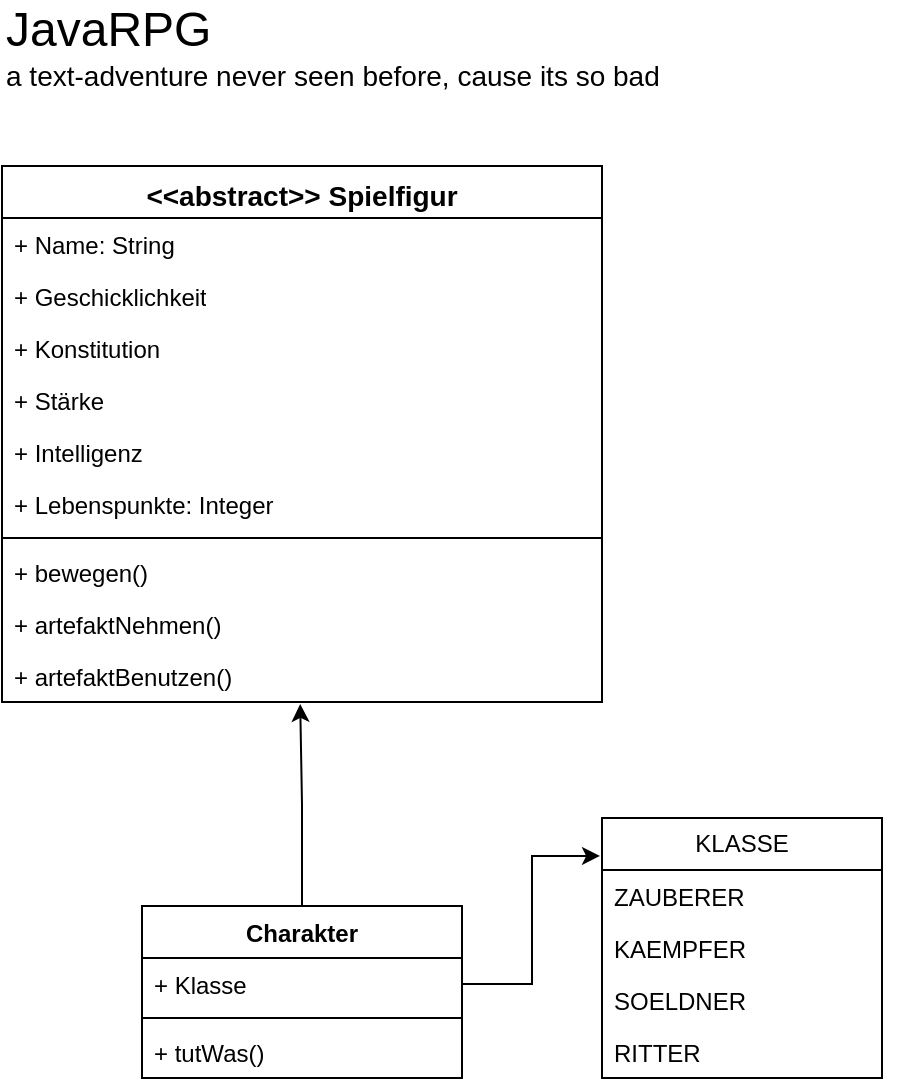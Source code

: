 <mxfile version="22.0.8" type="github">
  <diagram name="Page-1" id="e7e014a7-5840-1c2e-5031-d8a46d1fe8dd">
    <mxGraphModel dx="1068" dy="719" grid="1" gridSize="10" guides="1" tooltips="1" connect="1" arrows="1" fold="1" page="1" pageScale="1" pageWidth="1169" pageHeight="826" background="none" math="0" shadow="0">
      <root>
        <mxCell id="0" />
        <mxCell id="1" parent="0" />
        <mxCell id="KxmDBf08k_2V5Sk_drXI-52" value="&lt;font&gt;&lt;font size=&quot;5&quot;&gt;JavaRPG&lt;/font&gt;&lt;br&gt;&lt;font style=&quot;font-size: 14px;&quot;&gt;a text-adventure never seen before, cause its so bad&lt;/font&gt;&lt;br&gt;&lt;/font&gt;" style="text;html=1;strokeColor=none;fillColor=none;align=left;verticalAlign=middle;whiteSpace=wrap;rounded=0;" parent="1" vertex="1">
          <mxGeometry x="50" y="50" width="460" height="40" as="geometry" />
        </mxCell>
        <mxCell id="aS2L8fvpFliQiwjULPtV-26" value="&lt;font style=&quot;font-size: 14px;&quot;&gt;&amp;lt;&amp;lt;abstract&amp;gt;&amp;gt; Spielfigur&lt;/font&gt;" style="swimlane;fontStyle=1;align=center;verticalAlign=top;childLayout=stackLayout;horizontal=1;startSize=26;horizontalStack=0;resizeParent=1;resizeParentMax=0;resizeLast=0;collapsible=1;marginBottom=0;whiteSpace=wrap;html=1;" vertex="1" parent="1">
          <mxGeometry x="50" y="130" width="300" height="268" as="geometry" />
        </mxCell>
        <mxCell id="aS2L8fvpFliQiwjULPtV-43" value="+ Name: String" style="text;strokeColor=none;fillColor=none;align=left;verticalAlign=top;spacingLeft=4;spacingRight=4;overflow=hidden;rotatable=0;points=[[0,0.5],[1,0.5]];portConstraint=eastwest;whiteSpace=wrap;html=1;" vertex="1" parent="aS2L8fvpFliQiwjULPtV-26">
          <mxGeometry y="26" width="300" height="26" as="geometry" />
        </mxCell>
        <mxCell id="aS2L8fvpFliQiwjULPtV-48" value="+ Geschicklichkeit" style="text;strokeColor=none;fillColor=none;align=left;verticalAlign=top;spacingLeft=4;spacingRight=4;overflow=hidden;rotatable=0;points=[[0,0.5],[1,0.5]];portConstraint=eastwest;whiteSpace=wrap;html=1;" vertex="1" parent="aS2L8fvpFliQiwjULPtV-26">
          <mxGeometry y="52" width="300" height="26" as="geometry" />
        </mxCell>
        <mxCell id="aS2L8fvpFliQiwjULPtV-47" value="+ Konstitution" style="text;strokeColor=none;fillColor=none;align=left;verticalAlign=top;spacingLeft=4;spacingRight=4;overflow=hidden;rotatable=0;points=[[0,0.5],[1,0.5]];portConstraint=eastwest;whiteSpace=wrap;html=1;" vertex="1" parent="aS2L8fvpFliQiwjULPtV-26">
          <mxGeometry y="78" width="300" height="26" as="geometry" />
        </mxCell>
        <mxCell id="aS2L8fvpFliQiwjULPtV-46" value="+ Stärke" style="text;strokeColor=none;fillColor=none;align=left;verticalAlign=top;spacingLeft=4;spacingRight=4;overflow=hidden;rotatable=0;points=[[0,0.5],[1,0.5]];portConstraint=eastwest;whiteSpace=wrap;html=1;" vertex="1" parent="aS2L8fvpFliQiwjULPtV-26">
          <mxGeometry y="104" width="300" height="26" as="geometry" />
        </mxCell>
        <mxCell id="aS2L8fvpFliQiwjULPtV-45" value="+ Intelligenz" style="text;strokeColor=none;fillColor=none;align=left;verticalAlign=top;spacingLeft=4;spacingRight=4;overflow=hidden;rotatable=0;points=[[0,0.5],[1,0.5]];portConstraint=eastwest;whiteSpace=wrap;html=1;" vertex="1" parent="aS2L8fvpFliQiwjULPtV-26">
          <mxGeometry y="130" width="300" height="26" as="geometry" />
        </mxCell>
        <mxCell id="aS2L8fvpFliQiwjULPtV-44" value="+ Lebenspunkte: Integer" style="text;strokeColor=none;fillColor=none;align=left;verticalAlign=top;spacingLeft=4;spacingRight=4;overflow=hidden;rotatable=0;points=[[0,0.5],[1,0.5]];portConstraint=eastwest;whiteSpace=wrap;html=1;" vertex="1" parent="aS2L8fvpFliQiwjULPtV-26">
          <mxGeometry y="156" width="300" height="26" as="geometry" />
        </mxCell>
        <mxCell id="aS2L8fvpFliQiwjULPtV-28" value="" style="line;strokeWidth=1;fillColor=none;align=left;verticalAlign=middle;spacingTop=-1;spacingLeft=3;spacingRight=3;rotatable=0;labelPosition=right;points=[];portConstraint=eastwest;strokeColor=inherit;" vertex="1" parent="aS2L8fvpFliQiwjULPtV-26">
          <mxGeometry y="182" width="300" height="8" as="geometry" />
        </mxCell>
        <mxCell id="aS2L8fvpFliQiwjULPtV-29" value="+ bewegen()" style="text;strokeColor=none;fillColor=none;align=left;verticalAlign=top;spacingLeft=4;spacingRight=4;overflow=hidden;rotatable=0;points=[[0,0.5],[1,0.5]];portConstraint=eastwest;whiteSpace=wrap;html=1;" vertex="1" parent="aS2L8fvpFliQiwjULPtV-26">
          <mxGeometry y="190" width="300" height="26" as="geometry" />
        </mxCell>
        <mxCell id="aS2L8fvpFliQiwjULPtV-49" value="+ artefaktNehmen()" style="text;strokeColor=none;fillColor=none;align=left;verticalAlign=top;spacingLeft=4;spacingRight=4;overflow=hidden;rotatable=0;points=[[0,0.5],[1,0.5]];portConstraint=eastwest;whiteSpace=wrap;html=1;" vertex="1" parent="aS2L8fvpFliQiwjULPtV-26">
          <mxGeometry y="216" width="300" height="26" as="geometry" />
        </mxCell>
        <mxCell id="aS2L8fvpFliQiwjULPtV-50" value="+ artefaktBenutzen()" style="text;strokeColor=none;fillColor=none;align=left;verticalAlign=top;spacingLeft=4;spacingRight=4;overflow=hidden;rotatable=0;points=[[0,0.5],[1,0.5]];portConstraint=eastwest;whiteSpace=wrap;html=1;" vertex="1" parent="aS2L8fvpFliQiwjULPtV-26">
          <mxGeometry y="242" width="300" height="26" as="geometry" />
        </mxCell>
        <mxCell id="aS2L8fvpFliQiwjULPtV-52" value="Charakter" style="swimlane;fontStyle=1;align=center;verticalAlign=top;childLayout=stackLayout;horizontal=1;startSize=26;horizontalStack=0;resizeParent=1;resizeParentMax=0;resizeLast=0;collapsible=1;marginBottom=0;whiteSpace=wrap;html=1;" vertex="1" parent="1">
          <mxGeometry x="120" y="500" width="160" height="86" as="geometry" />
        </mxCell>
        <mxCell id="aS2L8fvpFliQiwjULPtV-53" value="+ Klasse" style="text;strokeColor=none;fillColor=none;align=left;verticalAlign=top;spacingLeft=4;spacingRight=4;overflow=hidden;rotatable=0;points=[[0,0.5],[1,0.5]];portConstraint=eastwest;whiteSpace=wrap;html=1;" vertex="1" parent="aS2L8fvpFliQiwjULPtV-52">
          <mxGeometry y="26" width="160" height="26" as="geometry" />
        </mxCell>
        <mxCell id="aS2L8fvpFliQiwjULPtV-54" value="" style="line;strokeWidth=1;fillColor=none;align=left;verticalAlign=middle;spacingTop=-1;spacingLeft=3;spacingRight=3;rotatable=0;labelPosition=right;points=[];portConstraint=eastwest;strokeColor=inherit;" vertex="1" parent="aS2L8fvpFliQiwjULPtV-52">
          <mxGeometry y="52" width="160" height="8" as="geometry" />
        </mxCell>
        <mxCell id="aS2L8fvpFliQiwjULPtV-55" value="+ tutWas()" style="text;strokeColor=none;fillColor=none;align=left;verticalAlign=top;spacingLeft=4;spacingRight=4;overflow=hidden;rotatable=0;points=[[0,0.5],[1,0.5]];portConstraint=eastwest;whiteSpace=wrap;html=1;" vertex="1" parent="aS2L8fvpFliQiwjULPtV-52">
          <mxGeometry y="60" width="160" height="26" as="geometry" />
        </mxCell>
        <mxCell id="aS2L8fvpFliQiwjULPtV-56" style="edgeStyle=orthogonalEdgeStyle;rounded=0;orthogonalLoop=1;jettySize=auto;html=1;entryX=0.497;entryY=1.038;entryDx=0;entryDy=0;entryPerimeter=0;" edge="1" parent="1" source="aS2L8fvpFliQiwjULPtV-52" target="aS2L8fvpFliQiwjULPtV-50">
          <mxGeometry relative="1" as="geometry" />
        </mxCell>
        <mxCell id="aS2L8fvpFliQiwjULPtV-68" value="KLASSE" style="swimlane;fontStyle=0;childLayout=stackLayout;horizontal=1;startSize=26;fillColor=none;horizontalStack=0;resizeParent=1;resizeParentMax=0;resizeLast=0;collapsible=1;marginBottom=0;whiteSpace=wrap;html=1;" vertex="1" parent="1">
          <mxGeometry x="350" y="456" width="140" height="130" as="geometry" />
        </mxCell>
        <mxCell id="aS2L8fvpFliQiwjULPtV-69" value="ZAUBERER" style="text;strokeColor=none;fillColor=none;align=left;verticalAlign=top;spacingLeft=4;spacingRight=4;overflow=hidden;rotatable=0;points=[[0,0.5],[1,0.5]];portConstraint=eastwest;whiteSpace=wrap;html=1;" vertex="1" parent="aS2L8fvpFliQiwjULPtV-68">
          <mxGeometry y="26" width="140" height="26" as="geometry" />
        </mxCell>
        <mxCell id="aS2L8fvpFliQiwjULPtV-70" value="KAEMPFER" style="text;strokeColor=none;fillColor=none;align=left;verticalAlign=top;spacingLeft=4;spacingRight=4;overflow=hidden;rotatable=0;points=[[0,0.5],[1,0.5]];portConstraint=eastwest;whiteSpace=wrap;html=1;" vertex="1" parent="aS2L8fvpFliQiwjULPtV-68">
          <mxGeometry y="52" width="140" height="26" as="geometry" />
        </mxCell>
        <mxCell id="aS2L8fvpFliQiwjULPtV-71" value="SOELDNER" style="text;strokeColor=none;fillColor=none;align=left;verticalAlign=top;spacingLeft=4;spacingRight=4;overflow=hidden;rotatable=0;points=[[0,0.5],[1,0.5]];portConstraint=eastwest;whiteSpace=wrap;html=1;" vertex="1" parent="aS2L8fvpFliQiwjULPtV-68">
          <mxGeometry y="78" width="140" height="26" as="geometry" />
        </mxCell>
        <mxCell id="aS2L8fvpFliQiwjULPtV-72" value="RITTER" style="text;strokeColor=none;fillColor=none;align=left;verticalAlign=top;spacingLeft=4;spacingRight=4;overflow=hidden;rotatable=0;points=[[0,0.5],[1,0.5]];portConstraint=eastwest;whiteSpace=wrap;html=1;" vertex="1" parent="aS2L8fvpFliQiwjULPtV-68">
          <mxGeometry y="104" width="140" height="26" as="geometry" />
        </mxCell>
        <mxCell id="aS2L8fvpFliQiwjULPtV-57" style="edgeStyle=orthogonalEdgeStyle;rounded=0;orthogonalLoop=1;jettySize=auto;html=1;entryX=-0.007;entryY=0.146;entryDx=0;entryDy=0;entryPerimeter=0;" edge="1" parent="1" source="aS2L8fvpFliQiwjULPtV-53" target="aS2L8fvpFliQiwjULPtV-68">
          <mxGeometry relative="1" as="geometry">
            <mxPoint x="320" y="520" as="targetPoint" />
          </mxGeometry>
        </mxCell>
      </root>
    </mxGraphModel>
  </diagram>
</mxfile>
